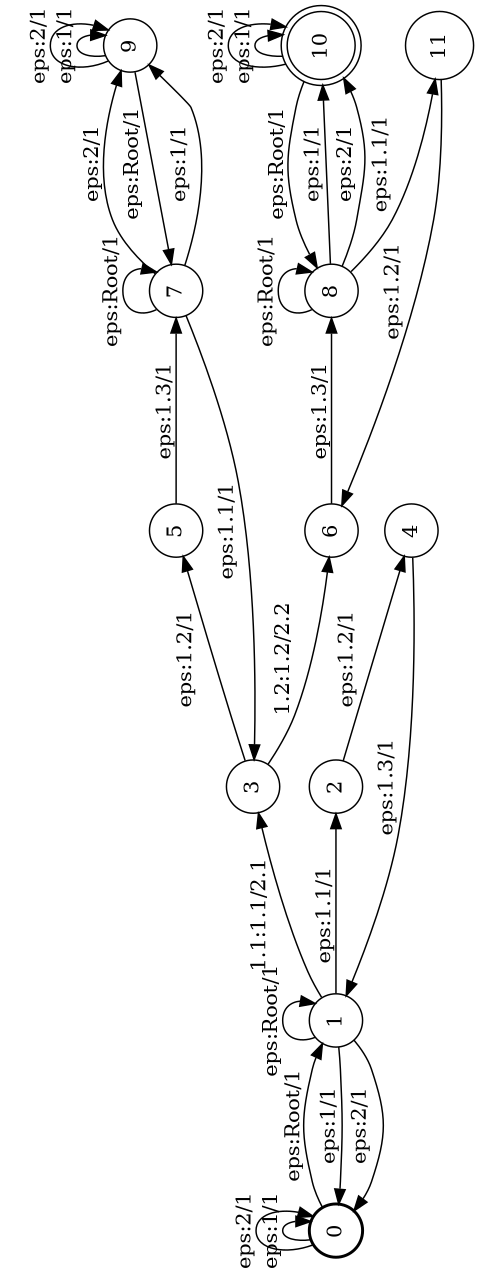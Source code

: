 digraph FST {
rankdir = LR;
size = "8.5,11";
label = "";
center = 1;
orientation = Landscape;
ranksep = "0.4";
nodesep = "0.25";
0 [label = "0", shape = circle, style = bold, fontsize = 14]
	0 -> 0 [label = "eps:1/1", fontsize = 14];
	0 -> 1 [label = "eps:Root/1", fontsize = 14];
	0 -> 0 [label = "eps:2/1", fontsize = 14];
1 [label = "1", shape = circle, style = solid, fontsize = 14]
	1 -> 3 [label = "1.1:1.1/2.1", fontsize = 14];
	1 -> 2 [label = "eps:1.1/1", fontsize = 14];
	1 -> 0 [label = "eps:1/1", fontsize = 14];
	1 -> 1 [label = "eps:Root/1", fontsize = 14];
	1 -> 0 [label = "eps:2/1", fontsize = 14];
2 [label = "2", shape = circle, style = solid, fontsize = 14]
	2 -> 4 [label = "eps:1.2/1", fontsize = 14];
3 [label = "3", shape = circle, style = solid, fontsize = 14]
	3 -> 6 [label = "1.2:1.2/2.2", fontsize = 14];
	3 -> 5 [label = "eps:1.2/1", fontsize = 14];
4 [label = "4", shape = circle, style = solid, fontsize = 14]
	4 -> 1 [label = "eps:1.3/1", fontsize = 14];
5 [label = "5", shape = circle, style = solid, fontsize = 14]
	5 -> 7 [label = "eps:1.3/1", fontsize = 14];
6 [label = "6", shape = circle, style = solid, fontsize = 14]
	6 -> 8 [label = "eps:1.3/1", fontsize = 14];
7 [label = "7", shape = circle, style = solid, fontsize = 14]
	7 -> 3 [label = "eps:1.1/1", fontsize = 14];
	7 -> 9 [label = "eps:1/1", fontsize = 14];
	7 -> 7 [label = "eps:Root/1", fontsize = 14];
	7 -> 9 [label = "eps:2/1", fontsize = 14];
8 [label = "8", shape = circle, style = solid, fontsize = 14]
	8 -> 11 [label = "eps:1.1/1", fontsize = 14];
	8 -> 10 [label = "eps:1/1", fontsize = 14];
	8 -> 8 [label = "eps:Root/1", fontsize = 14];
	8 -> 10 [label = "eps:2/1", fontsize = 14];
9 [label = "9", shape = circle, style = solid, fontsize = 14]
	9 -> 9 [label = "eps:1/1", fontsize = 14];
	9 -> 7 [label = "eps:Root/1", fontsize = 14];
	9 -> 9 [label = "eps:2/1", fontsize = 14];
10 [label = "10", shape = doublecircle, style = solid, fontsize = 14]
	10 -> 10 [label = "eps:1/1", fontsize = 14];
	10 -> 8 [label = "eps:Root/1", fontsize = 14];
	10 -> 10 [label = "eps:2/1", fontsize = 14];
11 [label = "11", shape = circle, style = solid, fontsize = 14]
	11 -> 6 [label = "eps:1.2/1", fontsize = 14];
}
